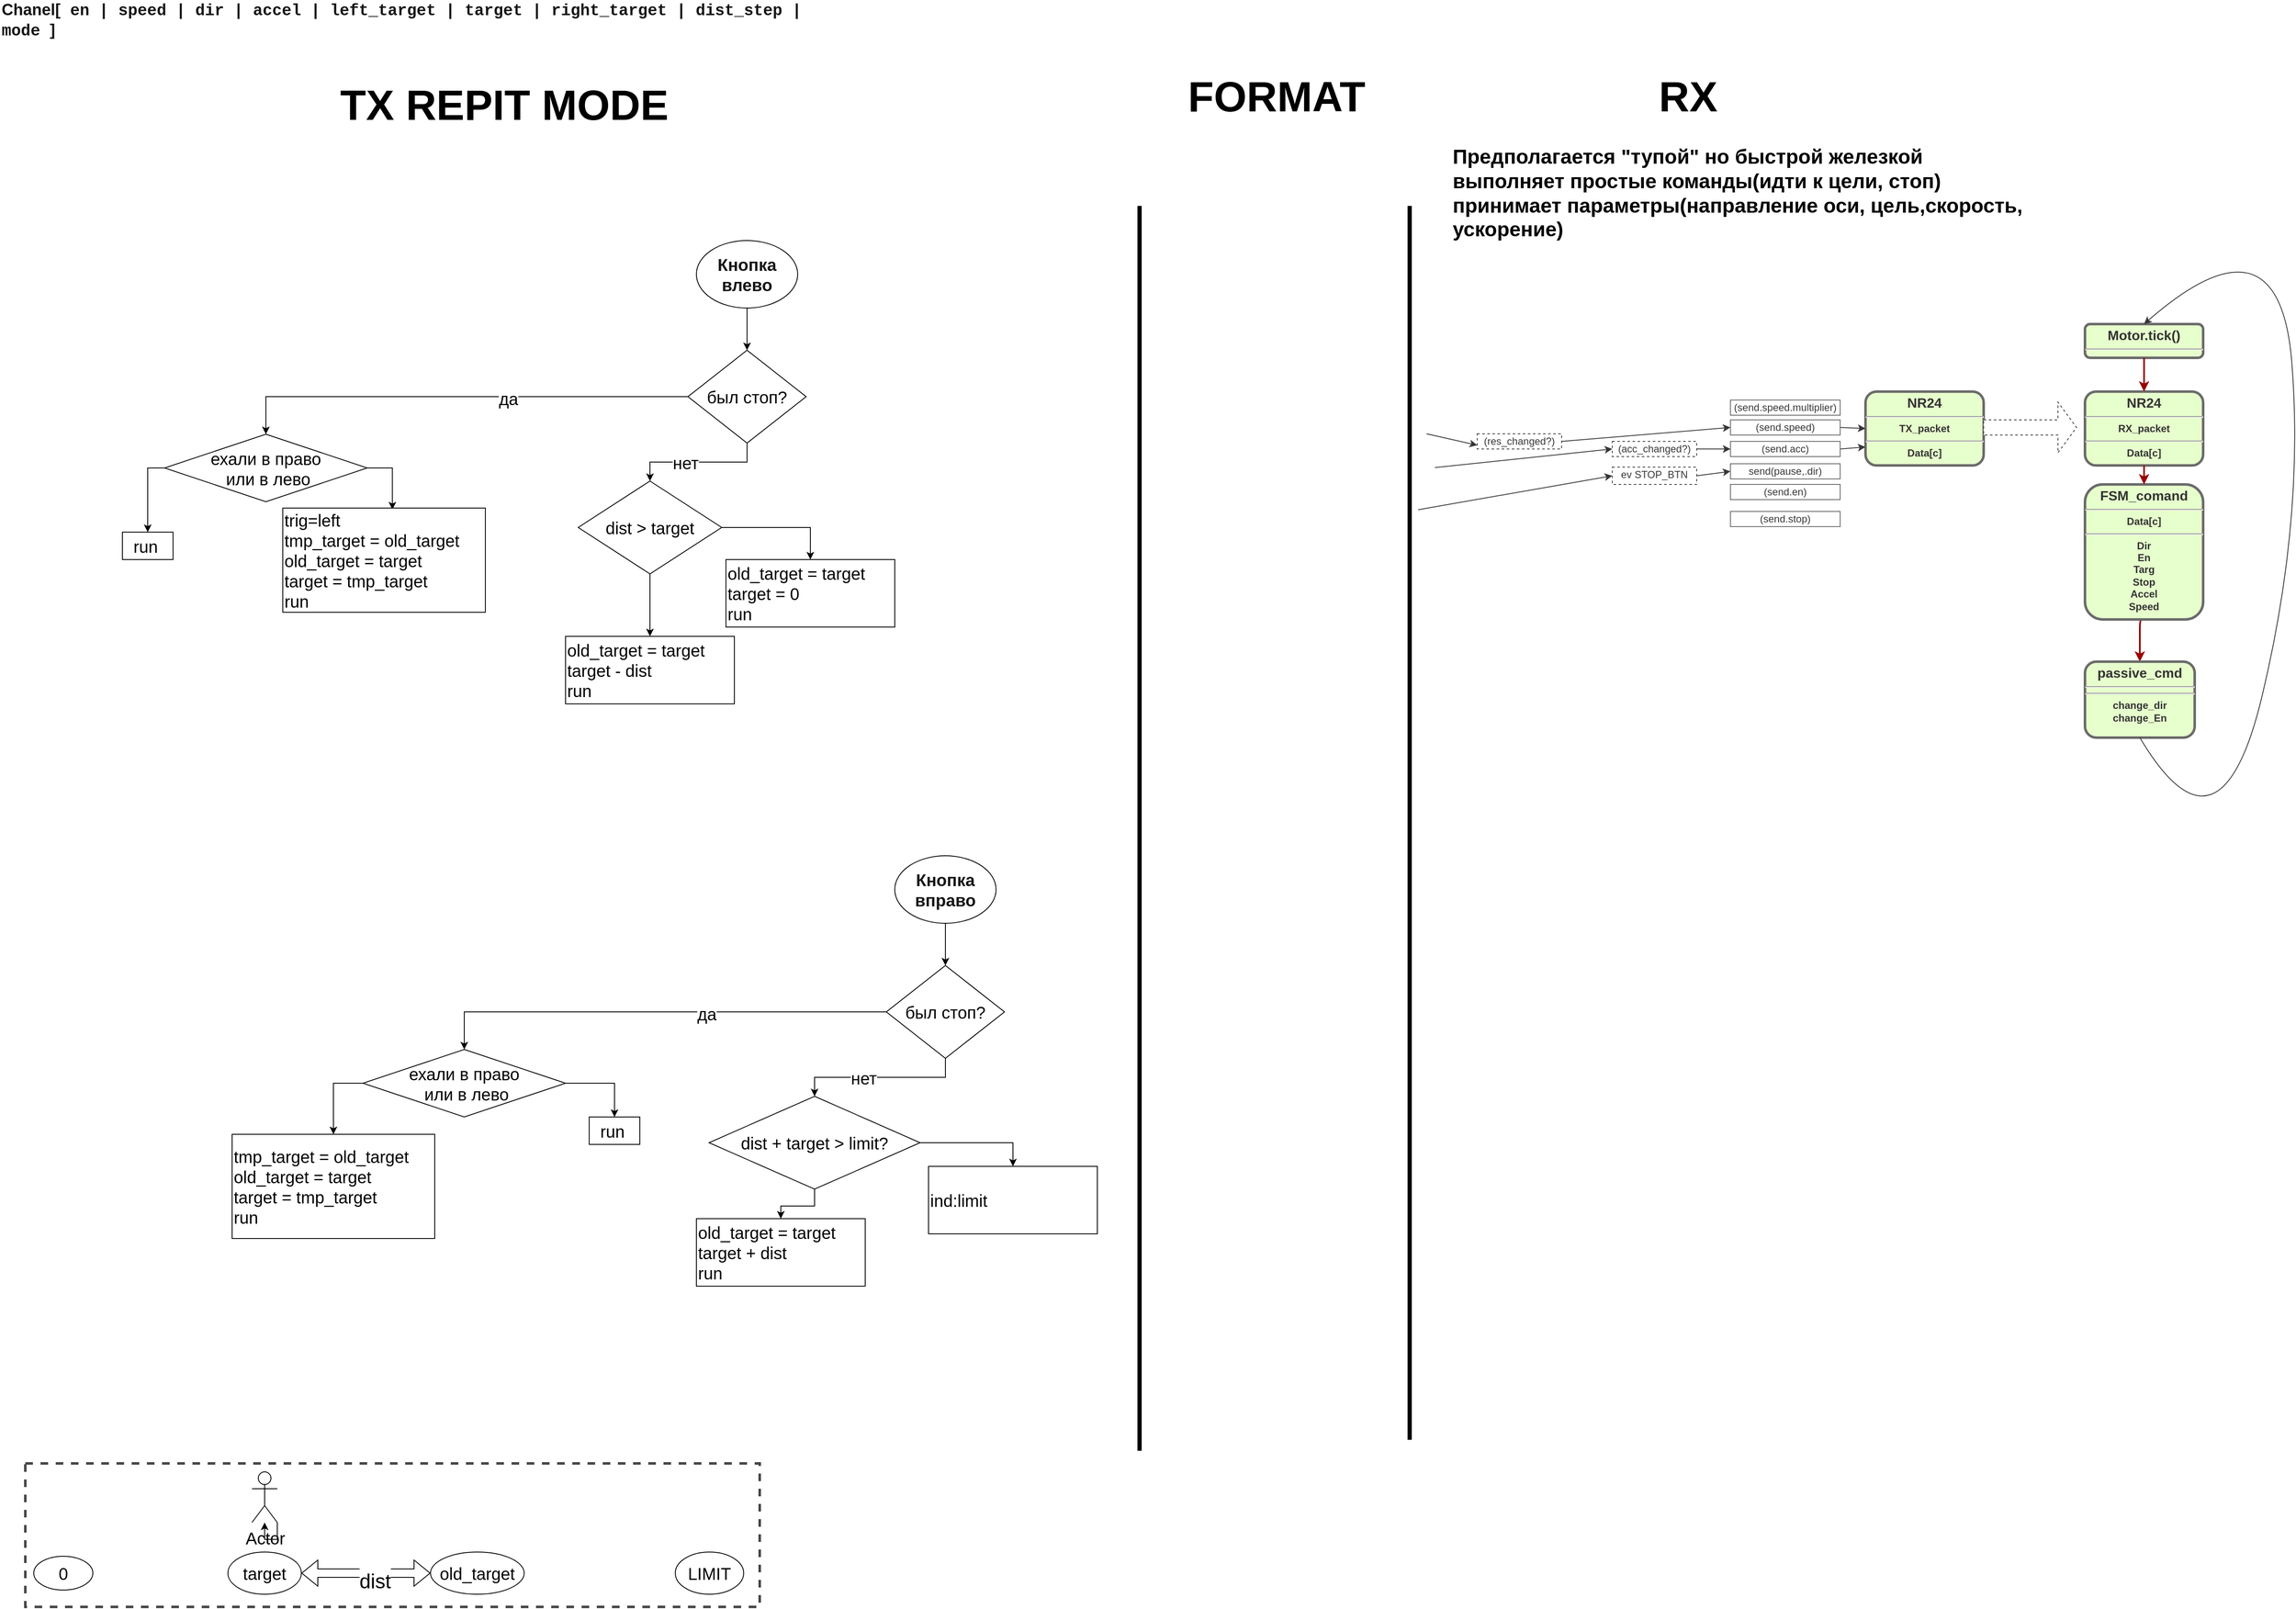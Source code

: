 <mxfile version="16.5.1" type="device"><diagram name="Page-1" id="c7558073-3199-34d8-9f00-42111426c3f3"><mxGraphModel dx="9825" dy="6309" grid="1" gridSize="10" guides="1" tooltips="1" connect="1" arrows="1" fold="1" page="1" pageScale="1" pageWidth="826" pageHeight="1169" background="#FFFFFF" math="0" shadow="0"><root><mxCell id="0"/><mxCell id="1" parent="0"/><mxCell id="59" value="" style="edgeStyle=elbowEdgeStyle;elbow=horizontal;strokeColor=#990000;strokeWidth=2;exitX=0.5;exitY=1;exitDx=0;exitDy=0;entryX=0.5;entryY=0;entryDx=0;entryDy=0;fontColor=#333333;" parent="1" source="ADWOjsxQcp8PjI0VjZlt-73" target="ADWOjsxQcp8PjI0VjZlt-74" edge="1"><mxGeometry width="100" height="100" relative="1" as="geometry"><mxPoint x="220" y="299" as="sourcePoint"/><mxPoint x="320" y="199" as="targetPoint"/><Array as="points"><mxPoint x="185" y="-360"/></Array></mxGeometry></mxCell><mxCell id="PI3sJU5HXABUC0Y0tJFZ-156" value="&lt;p style=&quot;margin: 4px 0px 0px ; text-align: center&quot;&gt;&lt;font style=&quot;font-size: 16px&quot;&gt;NR&lt;/font&gt;&lt;span style=&quot;font-size: 16px&quot;&gt;24&lt;/span&gt;&lt;/p&gt;&lt;hr&gt;RX_packet&lt;br&gt;&lt;hr&gt;Data[c]" style="verticalAlign=middle;align=center;overflow=fill;fontSize=12;fontFamily=Helvetica;html=1;rounded=1;fontStyle=1;strokeWidth=3;fillColor=#E6FFCC;strokeColor=#6B6B6B;fontColor=#333333;" parent="1" vertex="1"><mxGeometry x="120" y="-670" width="140" height="87.5" as="geometry"/></mxCell><mxCell id="97" style="edgeStyle=none;html=1;exitX=1;exitY=0.5;exitDx=0;exitDy=0;entryX=0;entryY=0.5;entryDx=0;entryDy=0;fontSize=23;fontColor=#333333;strokeColor=#363636;" parent="1" source="XhDqjsDDR4K9QMLYtTGp-74" target="95" edge="1"><mxGeometry relative="1" as="geometry"/></mxCell><mxCell id="XhDqjsDDR4K9QMLYtTGp-74" value="(res_changed?)" style="text;spacingTop=-5;align=center;strokeColor=#454545;dashed=1;fontColor=#383838;" parent="1" vertex="1"><mxGeometry x="-600" y="-620" width="100" height="18" as="geometry"/></mxCell><mxCell id="ADWOjsxQcp8PjI0VjZlt-73" value="&lt;p style=&quot;margin: 4px 0px 0px ; text-align: center&quot;&gt;&lt;span style=&quot;font-size: 16px&quot;&gt;&lt;font&gt;FSM_comand&lt;/font&gt;&lt;/span&gt;&lt;/p&gt;&lt;hr&gt;&lt;font&gt;Data[c]&lt;/font&gt;&lt;hr&gt;&lt;font&gt;Dir&lt;br&gt;En&lt;br&gt;Targ&lt;br&gt;Stop&lt;br&gt;Accel&lt;br&gt;Speed&lt;/font&gt;" style="verticalAlign=middle;align=center;overflow=fill;fontSize=12;fontFamily=Helvetica;html=1;rounded=1;fontStyle=1;strokeWidth=3;fillColor=#E6FFCC;strokeColor=#6B6B6B;fontColor=#333333;" parent="1" vertex="1"><mxGeometry x="120" y="-560" width="140" height="160" as="geometry"/></mxCell><mxCell id="ADWOjsxQcp8PjI0VjZlt-74" value="&lt;p style=&quot;margin: 4px 0px 0px ; text-align: center&quot;&gt;&lt;span style=&quot;font-size: 16px&quot;&gt;passive_cmd&lt;/span&gt;&lt;/p&gt;&lt;hr&gt;&lt;hr&gt;change_dir&lt;br&gt;change_En" style="verticalAlign=middle;align=center;overflow=fill;fontSize=12;fontFamily=Helvetica;html=1;rounded=1;fontStyle=1;strokeWidth=3;fillColor=#E6FFCC;strokeColor=#6B6B6B;fontColor=#333333;" parent="1" vertex="1"><mxGeometry x="120" y="-350" width="130" height="90" as="geometry"/></mxCell><mxCell id="77" value="&lt;p style=&quot;margin: 4px 0px 0px ; text-align: center&quot;&gt;&lt;span style=&quot;font-size: 16px&quot;&gt;Motor.tick()&lt;/span&gt;&lt;/p&gt;&lt;hr&gt;&lt;br&gt;&lt;hr&gt;" style="verticalAlign=middle;align=center;overflow=fill;fontSize=12;fontFamily=Helvetica;html=1;rounded=1;fontStyle=1;strokeWidth=3;fillColor=#E6FFCC;strokeColor=#6B6B6B;fontColor=#333333;" parent="1" vertex="1"><mxGeometry x="120" y="-750" width="140" height="40" as="geometry"/></mxCell><mxCell id="78" value="" style="edgeStyle=elbowEdgeStyle;elbow=horizontal;strokeColor=#990000;strokeWidth=2;exitX=0.5;exitY=1;exitDx=0;exitDy=0;fontColor=#333333;entryX=0.5;entryY=0;entryDx=0;entryDy=0;" parent="1" source="77" target="PI3sJU5HXABUC0Y0tJFZ-156" edge="1"><mxGeometry width="100" height="100" relative="1" as="geometry"><mxPoint x="440" y="-680" as="sourcePoint"/><mxPoint x="190" y="-680" as="targetPoint"/><Array as="points"><mxPoint x="190" y="-700"/></Array></mxGeometry></mxCell><mxCell id="79" value="" style="edgeStyle=elbowEdgeStyle;elbow=horizontal;strokeColor=#990000;strokeWidth=2;exitX=0.5;exitY=1;exitDx=0;exitDy=0;fontColor=#333333;entryX=0.5;entryY=0;entryDx=0;entryDy=0;" parent="1" source="PI3sJU5HXABUC0Y0tJFZ-156" target="ADWOjsxQcp8PjI0VjZlt-73" edge="1"><mxGeometry width="100" height="100" relative="1" as="geometry"><mxPoint x="430" y="-630" as="sourcePoint"/><mxPoint x="430" y="-590" as="targetPoint"/><Array as="points"><mxPoint x="190" y="-570"/></Array></mxGeometry></mxCell><mxCell id="81" value="" style="curved=1;endArrow=classic;html=1;fontColor=#333333;strokeColor=#363636;exitX=0.5;exitY=1;exitDx=0;exitDy=0;entryX=0.5;entryY=0;entryDx=0;entryDy=0;" parent="1" source="ADWOjsxQcp8PjI0VjZlt-74" target="77" edge="1"><mxGeometry width="50" height="50" relative="1" as="geometry"><mxPoint x="100" y="-310" as="sourcePoint"/><mxPoint x="470" y="-620" as="targetPoint"/><Array as="points"><mxPoint x="280" y="-100"/><mxPoint x="380" y="-520"/><mxPoint x="350" y="-890"/></Array></mxGeometry></mxCell><mxCell id="84" value="&lt;p style=&quot;margin: 4px 0px 0px ; text-align: center&quot;&gt;&lt;font style=&quot;font-size: 16px&quot;&gt;NR&lt;/font&gt;&lt;span style=&quot;font-size: 16px&quot;&gt;24&lt;/span&gt;&lt;/p&gt;&lt;hr&gt;TX_packet&lt;br&gt;&lt;hr&gt;Data[c]" style="verticalAlign=middle;align=center;overflow=fill;fontSize=12;fontFamily=Helvetica;html=1;rounded=1;fontStyle=1;strokeWidth=3;fillColor=#E6FFCC;strokeColor=#6B6B6B;fontColor=#333333;" parent="1" vertex="1"><mxGeometry x="-140" y="-670" width="140" height="87.5" as="geometry"/></mxCell><mxCell id="85" value="" style="shape=singleArrow;whiteSpace=wrap;html=1;dashed=1;fontColor=#333333;strokeColor=#454545;" parent="1" vertex="1"><mxGeometry y="-657.5" width="110" height="60" as="geometry"/></mxCell><mxCell id="96" style="edgeStyle=none;html=1;entryX=0;entryY=0.75;entryDx=0;entryDy=0;fontSize=23;fontColor=#333333;strokeColor=#363636;" parent="1" target="XhDqjsDDR4K9QMLYtTGp-74" edge="1"><mxGeometry relative="1" as="geometry"><mxPoint x="-660" y="-620" as="sourcePoint"/></mxGeometry></mxCell><mxCell id="101" style="edgeStyle=none;html=1;entryX=0;entryY=0.5;entryDx=0;entryDy=0;fontSize=23;fontColor=#333333;strokeColor=#363636;" parent="1" target="99" edge="1"><mxGeometry relative="1" as="geometry"><mxPoint x="-650" y="-580" as="sourcePoint"/></mxGeometry></mxCell><mxCell id="98" style="edgeStyle=none;html=1;exitX=1;exitY=0.5;exitDx=0;exitDy=0;entryX=0;entryY=0.5;entryDx=0;entryDy=0;fontSize=23;fontColor=#333333;strokeColor=#363636;" parent="1" source="95" target="84" edge="1"><mxGeometry relative="1" as="geometry"/></mxCell><mxCell id="95" value="(send.speed)" style="text;spacingTop=-5;align=center;strokeColor=#6B6B6B;fontColor=#383838;" parent="1" vertex="1"><mxGeometry x="-300" y="-636.5" width="130" height="18" as="geometry"/></mxCell><mxCell id="102" style="edgeStyle=none;html=1;exitX=1;exitY=0.5;exitDx=0;exitDy=0;entryX=0;entryY=0.5;entryDx=0;entryDy=0;fontSize=23;fontColor=#333333;strokeColor=#363636;" parent="1" source="99" target="100" edge="1"><mxGeometry relative="1" as="geometry"/></mxCell><mxCell id="99" value="(acc_changed?)" style="text;spacingTop=-5;align=center;strokeColor=#454545;dashed=1;fontColor=#383838;" parent="1" vertex="1"><mxGeometry x="-440" y="-611" width="100" height="18" as="geometry"/></mxCell><mxCell id="103" style="edgeStyle=none;html=1;exitX=1;exitY=0.5;exitDx=0;exitDy=0;entryX=0;entryY=0.75;entryDx=0;entryDy=0;fontSize=23;fontColor=#333333;strokeColor=#363636;" parent="1" source="100" target="84" edge="1"><mxGeometry relative="1" as="geometry"/></mxCell><mxCell id="100" value="(send.acc)" style="text;spacingTop=-5;align=center;strokeColor=#6B6B6B;fontColor=#383838;" parent="1" vertex="1"><mxGeometry x="-300" y="-611" width="130" height="18" as="geometry"/></mxCell><mxCell id="104" value="send(pause,.dir)" style="text;spacingTop=-5;align=center;strokeColor=#6B6B6B;fontColor=#383838;" parent="1" vertex="1"><mxGeometry x="-300" y="-584.5" width="130" height="18" as="geometry"/></mxCell><mxCell id="105" value="(send.en)" style="text;spacingTop=-5;align=center;strokeColor=#6B6B6B;fontColor=#383838;" parent="1" vertex="1"><mxGeometry x="-300" y="-560" width="130" height="18" as="geometry"/></mxCell><mxCell id="106" value="(send.stop)" style="text;spacingTop=-5;align=center;strokeColor=#6B6B6B;fontColor=#383838;" parent="1" vertex="1"><mxGeometry x="-300" y="-528" width="130" height="18" as="geometry"/></mxCell><mxCell id="107" value="(send.speed.multiplier)" style="text;spacingTop=-5;align=center;strokeColor=#6B6B6B;fontColor=#383838;" parent="1" vertex="1"><mxGeometry x="-300" y="-660" width="130" height="18" as="geometry"/></mxCell><mxCell id="108" value="&lt;font style=&quot;font-size: 19px ; background-color: rgb(255 , 255 , 255)&quot; color=&quot;#171717&quot;&gt;&lt;b&gt;&lt;font style=&quot;font-size: 19px&quot;&gt;Chanel[&lt;/font&gt;&lt;span style=&quot;font-family: &amp;#34;consolas&amp;#34; , &amp;#34;courier new&amp;#34; , monospace&quot;&gt;&amp;nbsp;en | speed | dir | accel | left_target | target | right_target | dist_step | mode&amp;nbsp;&lt;/span&gt;]&lt;/b&gt;&lt;/font&gt;" style="text;html=1;strokeColor=none;fillColor=none;align=left;verticalAlign=middle;whiteSpace=wrap;rounded=0;" parent="1" vertex="1"><mxGeometry x="-2350" y="-1125" width="950" height="30" as="geometry"/></mxCell><mxCell id="109" value="ev STOP_BTN" style="text;spacingTop=-5;align=center;strokeColor=#454545;dashed=1;fontColor=#383838;" parent="1" vertex="1"><mxGeometry x="-440" y="-580.5" width="100" height="20.5" as="geometry"/></mxCell><mxCell id="110" style="edgeStyle=none;html=1;entryX=0;entryY=0.5;entryDx=0;entryDy=0;fontSize=23;fontColor=#333333;strokeColor=#363636;" parent="1" target="109" edge="1"><mxGeometry relative="1" as="geometry"><mxPoint x="-670" y="-530" as="sourcePoint"/><mxPoint x="-724" y="-278.75" as="targetPoint"/></mxGeometry></mxCell><mxCell id="112" style="edgeStyle=none;html=1;exitX=1;exitY=0.5;exitDx=0;exitDy=0;entryX=0;entryY=0.5;entryDx=0;entryDy=0;fontSize=23;fontColor=#333333;strokeColor=#363636;" parent="1" source="109" target="104" edge="1"><mxGeometry relative="1" as="geometry"><mxPoint x="-470" y="-410" as="sourcePoint"/><mxPoint x="-354" y="-358.75" as="targetPoint"/></mxGeometry></mxCell><mxCell id="JQwhq6cJqFGTMtAaRPBb-115" style="edgeStyle=orthogonalEdgeStyle;rounded=0;orthogonalLoop=1;jettySize=auto;html=1;exitX=0.5;exitY=1;exitDx=0;exitDy=0;entryX=0.5;entryY=0;entryDx=0;entryDy=0;fontSize=20;" parent="1" source="JQwhq6cJqFGTMtAaRPBb-113" target="JQwhq6cJqFGTMtAaRPBb-114" edge="1"><mxGeometry relative="1" as="geometry"/></mxCell><mxCell id="JQwhq6cJqFGTMtAaRPBb-113" value="&lt;b style=&quot;color: rgb(23 , 23 , 23) ; text-align: left&quot;&gt;Кнопка влево&lt;/b&gt;" style="ellipse;whiteSpace=wrap;html=1;fontSize=20;" parent="1" vertex="1"><mxGeometry x="-1525" y="-849" width="120" height="80" as="geometry"/></mxCell><mxCell id="JQwhq6cJqFGTMtAaRPBb-118" style="edgeStyle=orthogonalEdgeStyle;rounded=0;orthogonalLoop=1;jettySize=auto;html=1;exitX=0.5;exitY=1;exitDx=0;exitDy=0;fontSize=20;entryX=0.5;entryY=0;entryDx=0;entryDy=0;" parent="1" source="JQwhq6cJqFGTMtAaRPBb-114" target="JQwhq6cJqFGTMtAaRPBb-121" edge="1"><mxGeometry relative="1" as="geometry"><mxPoint x="-1575" y="-549" as="targetPoint"/></mxGeometry></mxCell><mxCell id="JQwhq6cJqFGTMtAaRPBb-119" value="нет" style="edgeLabel;html=1;align=center;verticalAlign=middle;resizable=0;points=[];fontSize=20;" parent="JQwhq6cJqFGTMtAaRPBb-118" vertex="1" connectable="0"><mxGeometry x="0.183" relative="1" as="geometry"><mxPoint x="-1" as="offset"/></mxGeometry></mxCell><mxCell id="JQwhq6cJqFGTMtAaRPBb-134" style="edgeStyle=orthogonalEdgeStyle;rounded=0;orthogonalLoop=1;jettySize=auto;html=1;exitX=0;exitY=0.5;exitDx=0;exitDy=0;entryX=0.5;entryY=0;entryDx=0;entryDy=0;fontSize=20;" parent="1" source="JQwhq6cJqFGTMtAaRPBb-114" target="JQwhq6cJqFGTMtAaRPBb-133" edge="1"><mxGeometry relative="1" as="geometry"/></mxCell><mxCell id="JQwhq6cJqFGTMtAaRPBb-136" value="да" style="edgeLabel;html=1;align=center;verticalAlign=middle;resizable=0;points=[];fontSize=20;" parent="JQwhq6cJqFGTMtAaRPBb-134" vertex="1" connectable="0"><mxGeometry x="-0.216" y="2" relative="1" as="geometry"><mxPoint as="offset"/></mxGeometry></mxCell><mxCell id="JQwhq6cJqFGTMtAaRPBb-114" value="был стоп?" style="rhombus;whiteSpace=wrap;html=1;fontSize=20;" parent="1" vertex="1"><mxGeometry x="-1535" y="-719" width="140" height="110" as="geometry"/></mxCell><mxCell id="JQwhq6cJqFGTMtAaRPBb-120" value="old_target = target&lt;br&gt;target - dist&lt;br&gt;run" style="rounded=0;whiteSpace=wrap;html=1;fontSize=20;align=left;" parent="1" vertex="1"><mxGeometry x="-1680" y="-380" width="200" height="80" as="geometry"/></mxCell><mxCell id="JQwhq6cJqFGTMtAaRPBb-132" style="edgeStyle=orthogonalEdgeStyle;rounded=0;orthogonalLoop=1;jettySize=auto;html=1;exitX=1;exitY=0.5;exitDx=0;exitDy=0;entryX=0.5;entryY=0;entryDx=0;entryDy=0;fontSize=20;" parent="1" source="JQwhq6cJqFGTMtAaRPBb-121" target="JQwhq6cJqFGTMtAaRPBb-137" edge="1"><mxGeometry relative="1" as="geometry"/></mxCell><mxCell id="JQwhq6cJqFGTMtAaRPBb-138" style="edgeStyle=orthogonalEdgeStyle;rounded=0;orthogonalLoop=1;jettySize=auto;html=1;exitX=0.5;exitY=1;exitDx=0;exitDy=0;fontSize=20;entryX=0.5;entryY=0;entryDx=0;entryDy=0;" parent="1" source="JQwhq6cJqFGTMtAaRPBb-121" target="JQwhq6cJqFGTMtAaRPBb-120" edge="1"><mxGeometry relative="1" as="geometry"><mxPoint x="-1610" y="-360" as="targetPoint"/></mxGeometry></mxCell><mxCell id="JQwhq6cJqFGTMtAaRPBb-121" value="dist &amp;gt; target" style="rhombus;whiteSpace=wrap;html=1;fontSize=20;" parent="1" vertex="1"><mxGeometry x="-1665" y="-564" width="170" height="110" as="geometry"/></mxCell><mxCell id="JQwhq6cJqFGTMtAaRPBb-140" style="edgeStyle=orthogonalEdgeStyle;rounded=0;orthogonalLoop=1;jettySize=auto;html=1;exitX=0;exitY=0.5;exitDx=0;exitDy=0;entryX=0.5;entryY=0;entryDx=0;entryDy=0;fontSize=20;" parent="1" source="JQwhq6cJqFGTMtAaRPBb-133" target="JQwhq6cJqFGTMtAaRPBb-139" edge="1"><mxGeometry relative="1" as="geometry"/></mxCell><mxCell id="JQwhq6cJqFGTMtAaRPBb-142" style="edgeStyle=orthogonalEdgeStyle;rounded=0;orthogonalLoop=1;jettySize=auto;html=1;exitX=1;exitY=0.5;exitDx=0;exitDy=0;entryX=0.541;entryY=0.014;entryDx=0;entryDy=0;entryPerimeter=0;fontSize=20;" parent="1" source="JQwhq6cJqFGTMtAaRPBb-133" target="JQwhq6cJqFGTMtAaRPBb-141" edge="1"><mxGeometry relative="1" as="geometry"/></mxCell><mxCell id="JQwhq6cJqFGTMtAaRPBb-133" value="ехали в право&lt;br&gt;&amp;nbsp;или в лево" style="rhombus;whiteSpace=wrap;html=1;fontSize=20;" parent="1" vertex="1"><mxGeometry x="-2155" y="-619.5" width="240" height="80" as="geometry"/></mxCell><mxCell id="JQwhq6cJqFGTMtAaRPBb-137" value="old_target = target&lt;br&gt;target = 0&lt;br&gt;run" style="rounded=0;whiteSpace=wrap;html=1;fontSize=20;align=left;" parent="1" vertex="1"><mxGeometry x="-1490" y="-471" width="200" height="80" as="geometry"/></mxCell><mxCell id="JQwhq6cJqFGTMtAaRPBb-139" value="&amp;nbsp; run" style="rounded=0;whiteSpace=wrap;html=1;fontSize=20;align=left;" parent="1" vertex="1"><mxGeometry x="-2205" y="-503.5" width="60" height="32.5" as="geometry"/></mxCell><mxCell id="JQwhq6cJqFGTMtAaRPBb-141" value="trig=left&lt;br&gt;tmp_target = old_target&lt;br&gt;old_target = target&lt;br&gt;target = tmp_target&lt;br&gt;run" style="rounded=0;whiteSpace=wrap;html=1;fontSize=20;align=left;" parent="1" vertex="1"><mxGeometry x="-2015" y="-532" width="240" height="123.5" as="geometry"/></mxCell><mxCell id="JQwhq6cJqFGTMtAaRPBb-143" style="edgeStyle=orthogonalEdgeStyle;rounded=0;orthogonalLoop=1;jettySize=auto;html=1;exitX=0.5;exitY=1;exitDx=0;exitDy=0;entryX=0.5;entryY=0;entryDx=0;entryDy=0;fontSize=20;" parent="1" source="JQwhq6cJqFGTMtAaRPBb-144" target="JQwhq6cJqFGTMtAaRPBb-149" edge="1"><mxGeometry relative="1" as="geometry"/></mxCell><mxCell id="JQwhq6cJqFGTMtAaRPBb-144" value="&lt;b style=&quot;color: rgb(23 , 23 , 23) ; text-align: left&quot;&gt;Кнопка вправо&lt;/b&gt;" style="ellipse;whiteSpace=wrap;html=1;fontSize=20;" parent="1" vertex="1"><mxGeometry x="-1290" y="-120" width="120" height="80" as="geometry"/></mxCell><mxCell id="JQwhq6cJqFGTMtAaRPBb-145" style="edgeStyle=orthogonalEdgeStyle;rounded=0;orthogonalLoop=1;jettySize=auto;html=1;exitX=0.5;exitY=1;exitDx=0;exitDy=0;fontSize=20;entryX=0.5;entryY=0;entryDx=0;entryDy=0;" parent="1" source="JQwhq6cJqFGTMtAaRPBb-149" target="JQwhq6cJqFGTMtAaRPBb-153" edge="1"><mxGeometry relative="1" as="geometry"><mxPoint x="-1340" y="180" as="targetPoint"/></mxGeometry></mxCell><mxCell id="JQwhq6cJqFGTMtAaRPBb-146" value="нет" style="edgeLabel;html=1;align=center;verticalAlign=middle;resizable=0;points=[];fontSize=20;" parent="JQwhq6cJqFGTMtAaRPBb-145" vertex="1" connectable="0"><mxGeometry x="0.183" relative="1" as="geometry"><mxPoint x="-1" as="offset"/></mxGeometry></mxCell><mxCell id="JQwhq6cJqFGTMtAaRPBb-147" style="edgeStyle=orthogonalEdgeStyle;rounded=0;orthogonalLoop=1;jettySize=auto;html=1;exitX=0;exitY=0.5;exitDx=0;exitDy=0;entryX=0.5;entryY=0;entryDx=0;entryDy=0;fontSize=20;" parent="1" source="JQwhq6cJqFGTMtAaRPBb-149" target="JQwhq6cJqFGTMtAaRPBb-156" edge="1"><mxGeometry relative="1" as="geometry"/></mxCell><mxCell id="JQwhq6cJqFGTMtAaRPBb-148" value="да" style="edgeLabel;html=1;align=center;verticalAlign=middle;resizable=0;points=[];fontSize=20;" parent="JQwhq6cJqFGTMtAaRPBb-147" vertex="1" connectable="0"><mxGeometry x="-0.216" y="2" relative="1" as="geometry"><mxPoint as="offset"/></mxGeometry></mxCell><mxCell id="JQwhq6cJqFGTMtAaRPBb-149" value="был стоп?" style="rhombus;whiteSpace=wrap;html=1;fontSize=20;" parent="1" vertex="1"><mxGeometry x="-1300" y="10" width="140" height="110" as="geometry"/></mxCell><mxCell id="JQwhq6cJqFGTMtAaRPBb-150" value="ind:limit" style="rounded=0;whiteSpace=wrap;html=1;fontSize=20;align=left;" parent="1" vertex="1"><mxGeometry x="-1250" y="248" width="200" height="80" as="geometry"/></mxCell><mxCell id="JQwhq6cJqFGTMtAaRPBb-151" style="edgeStyle=orthogonalEdgeStyle;rounded=0;orthogonalLoop=1;jettySize=auto;html=1;exitX=1;exitY=0.5;exitDx=0;exitDy=0;entryX=0.5;entryY=0;entryDx=0;entryDy=0;fontSize=20;" parent="1" source="JQwhq6cJqFGTMtAaRPBb-153" target="JQwhq6cJqFGTMtAaRPBb-150" edge="1"><mxGeometry relative="1" as="geometry"/></mxCell><mxCell id="JQwhq6cJqFGTMtAaRPBb-152" style="edgeStyle=orthogonalEdgeStyle;rounded=0;orthogonalLoop=1;jettySize=auto;html=1;exitX=0.5;exitY=1;exitDx=0;exitDy=0;entryX=0.5;entryY=0;entryDx=0;entryDy=0;fontSize=20;" parent="1" source="JQwhq6cJqFGTMtAaRPBb-153" target="JQwhq6cJqFGTMtAaRPBb-157" edge="1"><mxGeometry relative="1" as="geometry"/></mxCell><mxCell id="JQwhq6cJqFGTMtAaRPBb-153" value="dist + target &amp;gt; limit?" style="rhombus;whiteSpace=wrap;html=1;fontSize=20;" parent="1" vertex="1"><mxGeometry x="-1510" y="165" width="250" height="110" as="geometry"/></mxCell><mxCell id="JQwhq6cJqFGTMtAaRPBb-154" style="edgeStyle=orthogonalEdgeStyle;rounded=0;orthogonalLoop=1;jettySize=auto;html=1;exitX=0;exitY=0.5;exitDx=0;exitDy=0;fontSize=20;entryX=0.5;entryY=0;entryDx=0;entryDy=0;" parent="1" source="JQwhq6cJqFGTMtAaRPBb-156" target="JQwhq6cJqFGTMtAaRPBb-159" edge="1"><mxGeometry relative="1" as="geometry"><mxPoint x="-1970" y="190" as="targetPoint"/></mxGeometry></mxCell><mxCell id="JQwhq6cJqFGTMtAaRPBb-155" style="edgeStyle=orthogonalEdgeStyle;rounded=0;orthogonalLoop=1;jettySize=auto;html=1;exitX=1;exitY=0.5;exitDx=0;exitDy=0;fontSize=20;entryX=0.5;entryY=0;entryDx=0;entryDy=0;" parent="1" source="JQwhq6cJqFGTMtAaRPBb-156" target="JQwhq6cJqFGTMtAaRPBb-158" edge="1"><mxGeometry relative="1" as="geometry"><mxPoint x="-1610" y="160" as="targetPoint"/></mxGeometry></mxCell><mxCell id="JQwhq6cJqFGTMtAaRPBb-156" value="ехали в право&lt;br&gt;&amp;nbsp;или в лево" style="rhombus;whiteSpace=wrap;html=1;fontSize=20;" parent="1" vertex="1"><mxGeometry x="-1920" y="109.5" width="240" height="80" as="geometry"/></mxCell><mxCell id="JQwhq6cJqFGTMtAaRPBb-157" value="old_target = target&lt;br&gt;target + dist&lt;br&gt;run" style="rounded=0;whiteSpace=wrap;html=1;fontSize=20;align=left;" parent="1" vertex="1"><mxGeometry x="-1525" y="310" width="200" height="80" as="geometry"/></mxCell><mxCell id="JQwhq6cJqFGTMtAaRPBb-158" value="&amp;nbsp; run" style="rounded=0;whiteSpace=wrap;html=1;fontSize=20;align=left;" parent="1" vertex="1"><mxGeometry x="-1652" y="189.5" width="60" height="32.5" as="geometry"/></mxCell><mxCell id="JQwhq6cJqFGTMtAaRPBb-159" value="tmp_target = old_target&lt;br&gt;old_target = target&lt;br&gt;target = tmp_target&lt;br&gt;run" style="rounded=0;whiteSpace=wrap;html=1;fontSize=20;align=left;" parent="1" vertex="1"><mxGeometry x="-2075" y="210" width="240" height="123.5" as="geometry"/></mxCell><mxCell id="sT6jk-hIJUuNpl9r9Ev1-113" value="" style="endArrow=none;html=1;rounded=0;strokeWidth=5;" parent="1" edge="1"><mxGeometry width="50" height="50" relative="1" as="geometry"><mxPoint x="-1000" y="585" as="sourcePoint"/><mxPoint x="-1000" y="-890" as="targetPoint"/></mxGeometry></mxCell><mxCell id="sT6jk-hIJUuNpl9r9Ev1-115" value="&lt;b&gt;&lt;font style=&quot;font-size: 50px&quot;&gt;RX&lt;/font&gt;&lt;/b&gt;" style="text;html=1;strokeColor=none;fillColor=none;align=center;verticalAlign=middle;whiteSpace=wrap;rounded=0;" parent="1" vertex="1"><mxGeometry x="-380" y="-1035.5" width="60" height="31" as="geometry"/></mxCell><mxCell id="sT6jk-hIJUuNpl9r9Ev1-119" value="&lt;b&gt;&lt;font style=&quot;font-size: 50px&quot;&gt;TX REPIT MODE&lt;/font&gt;&lt;/b&gt;" style="text;html=1;strokeColor=none;fillColor=none;align=center;verticalAlign=middle;whiteSpace=wrap;rounded=0;" parent="1" vertex="1"><mxGeometry x="-1980" y="-1080" width="455" height="140" as="geometry"/></mxCell><mxCell id="sT6jk-hIJUuNpl9r9Ev1-123" value="" style="group" parent="1" vertex="1" connectable="0"><mxGeometry x="-2320" y="600" width="870" height="170" as="geometry"/></mxCell><mxCell id="JQwhq6cJqFGTMtAaRPBb-122" value="Actor" style="shape=umlActor;verticalLabelPosition=bottom;verticalAlign=top;html=1;outlineConnect=0;fontSize=20;" parent="sT6jk-hIJUuNpl9r9Ev1-123" vertex="1"><mxGeometry x="268.5" y="10" width="30" height="60" as="geometry"/></mxCell><mxCell id="JQwhq6cJqFGTMtAaRPBb-123" value="target" style="ellipse;whiteSpace=wrap;html=1;fontSize=20;" parent="sT6jk-hIJUuNpl9r9Ev1-123" vertex="1"><mxGeometry x="240" y="105" width="87" height="50" as="geometry"/></mxCell><mxCell id="JQwhq6cJqFGTMtAaRPBb-125" value="old_target" style="ellipse;whiteSpace=wrap;html=1;fontSize=20;" parent="sT6jk-hIJUuNpl9r9Ev1-123" vertex="1"><mxGeometry x="480" y="105" width="111" height="50" as="geometry"/></mxCell><mxCell id="JQwhq6cJqFGTMtAaRPBb-127" style="edgeStyle=orthogonalEdgeStyle;rounded=0;orthogonalLoop=1;jettySize=auto;html=1;exitX=1;exitY=1;exitDx=0;exitDy=0;exitPerimeter=0;fontSize=20;" parent="sT6jk-hIJUuNpl9r9Ev1-123" source="JQwhq6cJqFGTMtAaRPBb-122" target="JQwhq6cJqFGTMtAaRPBb-122" edge="1"><mxGeometry relative="1" as="geometry"/></mxCell><mxCell id="JQwhq6cJqFGTMtAaRPBb-128" value="0" style="ellipse;whiteSpace=wrap;html=1;fontSize=20;" parent="sT6jk-hIJUuNpl9r9Ev1-123" vertex="1"><mxGeometry x="10" y="110" width="70" height="40" as="geometry"/></mxCell><mxCell id="JQwhq6cJqFGTMtAaRPBb-129" value="LIMIT" style="ellipse;whiteSpace=wrap;html=1;fontSize=20;" parent="sT6jk-hIJUuNpl9r9Ev1-123" vertex="1"><mxGeometry x="770" y="105" width="81" height="50" as="geometry"/></mxCell><mxCell id="JQwhq6cJqFGTMtAaRPBb-131" value="" style="shape=flexArrow;endArrow=classic;startArrow=classic;html=1;rounded=0;fontSize=20;exitX=1;exitY=0.5;exitDx=0;exitDy=0;entryX=0;entryY=0.5;entryDx=0;entryDy=0;" parent="sT6jk-hIJUuNpl9r9Ev1-123" source="JQwhq6cJqFGTMtAaRPBb-123" target="JQwhq6cJqFGTMtAaRPBb-125" edge="1"><mxGeometry width="100" height="100" relative="1" as="geometry"><mxPoint x="290" y="210" as="sourcePoint"/><mxPoint x="470" y="140" as="targetPoint"/></mxGeometry></mxCell><mxCell id="sT6jk-hIJUuNpl9r9Ev1-121" value="&lt;font style=&quot;font-size: 24px&quot;&gt;dist&lt;/font&gt;" style="edgeLabel;html=1;align=center;verticalAlign=middle;resizable=0;points=[];fontSize=50;" parent="JQwhq6cJqFGTMtAaRPBb-131" vertex="1" connectable="0"><mxGeometry x="0.13" relative="1" as="geometry"><mxPoint as="offset"/></mxGeometry></mxCell><mxCell id="sT6jk-hIJUuNpl9r9Ev1-122" value="" style="rounded=0;whiteSpace=wrap;html=1;fontSize=24;fillColor=none;dashed=1;strokeWidth=3;strokeColor=#474747;" parent="sT6jk-hIJUuNpl9r9Ev1-123" vertex="1"><mxGeometry width="870" height="170" as="geometry"/></mxCell><mxCell id="sT6jk-hIJUuNpl9r9Ev1-124" value="" style="endArrow=none;html=1;rounded=0;strokeWidth=5;" parent="1" edge="1"><mxGeometry width="50" height="50" relative="1" as="geometry"><mxPoint x="-680" y="572" as="sourcePoint"/><mxPoint x="-680" y="-890" as="targetPoint"/></mxGeometry></mxCell><mxCell id="sT6jk-hIJUuNpl9r9Ev1-125" value="&lt;b&gt;&lt;font style=&quot;font-size: 50px&quot;&gt;FORMAT&lt;/font&gt;&lt;/b&gt;" style="text;html=1;strokeColor=none;fillColor=none;align=center;verticalAlign=middle;whiteSpace=wrap;rounded=0;" parent="1" vertex="1"><mxGeometry x="-1065" y="-1090" width="455" height="140" as="geometry"/></mxCell><mxCell id="sT6jk-hIJUuNpl9r9Ev1-127" value="&lt;div style=&quot;text-align: left&quot;&gt;&lt;b&gt;&lt;font style=&quot;font-size: 24px&quot;&gt;Предполагается &quot;тупой&quot; но быстрой железкой&lt;/font&gt;&lt;/b&gt;&lt;/div&gt;&lt;b&gt;&lt;div style=&quot;text-align: left&quot;&gt;&lt;b&gt;&lt;font style=&quot;font-size: 24px&quot;&gt;выполняет простые команды(идти к цели, стоп)&lt;/font&gt;&lt;/b&gt;&lt;/div&gt;&lt;font style=&quot;font-size: 24px&quot;&gt;&lt;div style=&quot;text-align: left&quot;&gt;&lt;b style=&quot;font-size: 12px&quot;&gt;&lt;font style=&quot;font-size: 24px&quot;&gt;принимает параметры(направление оси, цель,скорость, ускорение)&lt;/font&gt;&lt;/b&gt;&lt;/div&gt;&lt;/font&gt;&lt;/b&gt;" style="text;html=1;strokeColor=none;fillColor=none;align=center;verticalAlign=middle;whiteSpace=wrap;rounded=0;" parent="1" vertex="1"><mxGeometry x="-630" y="-990" width="710" height="170" as="geometry"/></mxCell></root></mxGraphModel></diagram></mxfile>